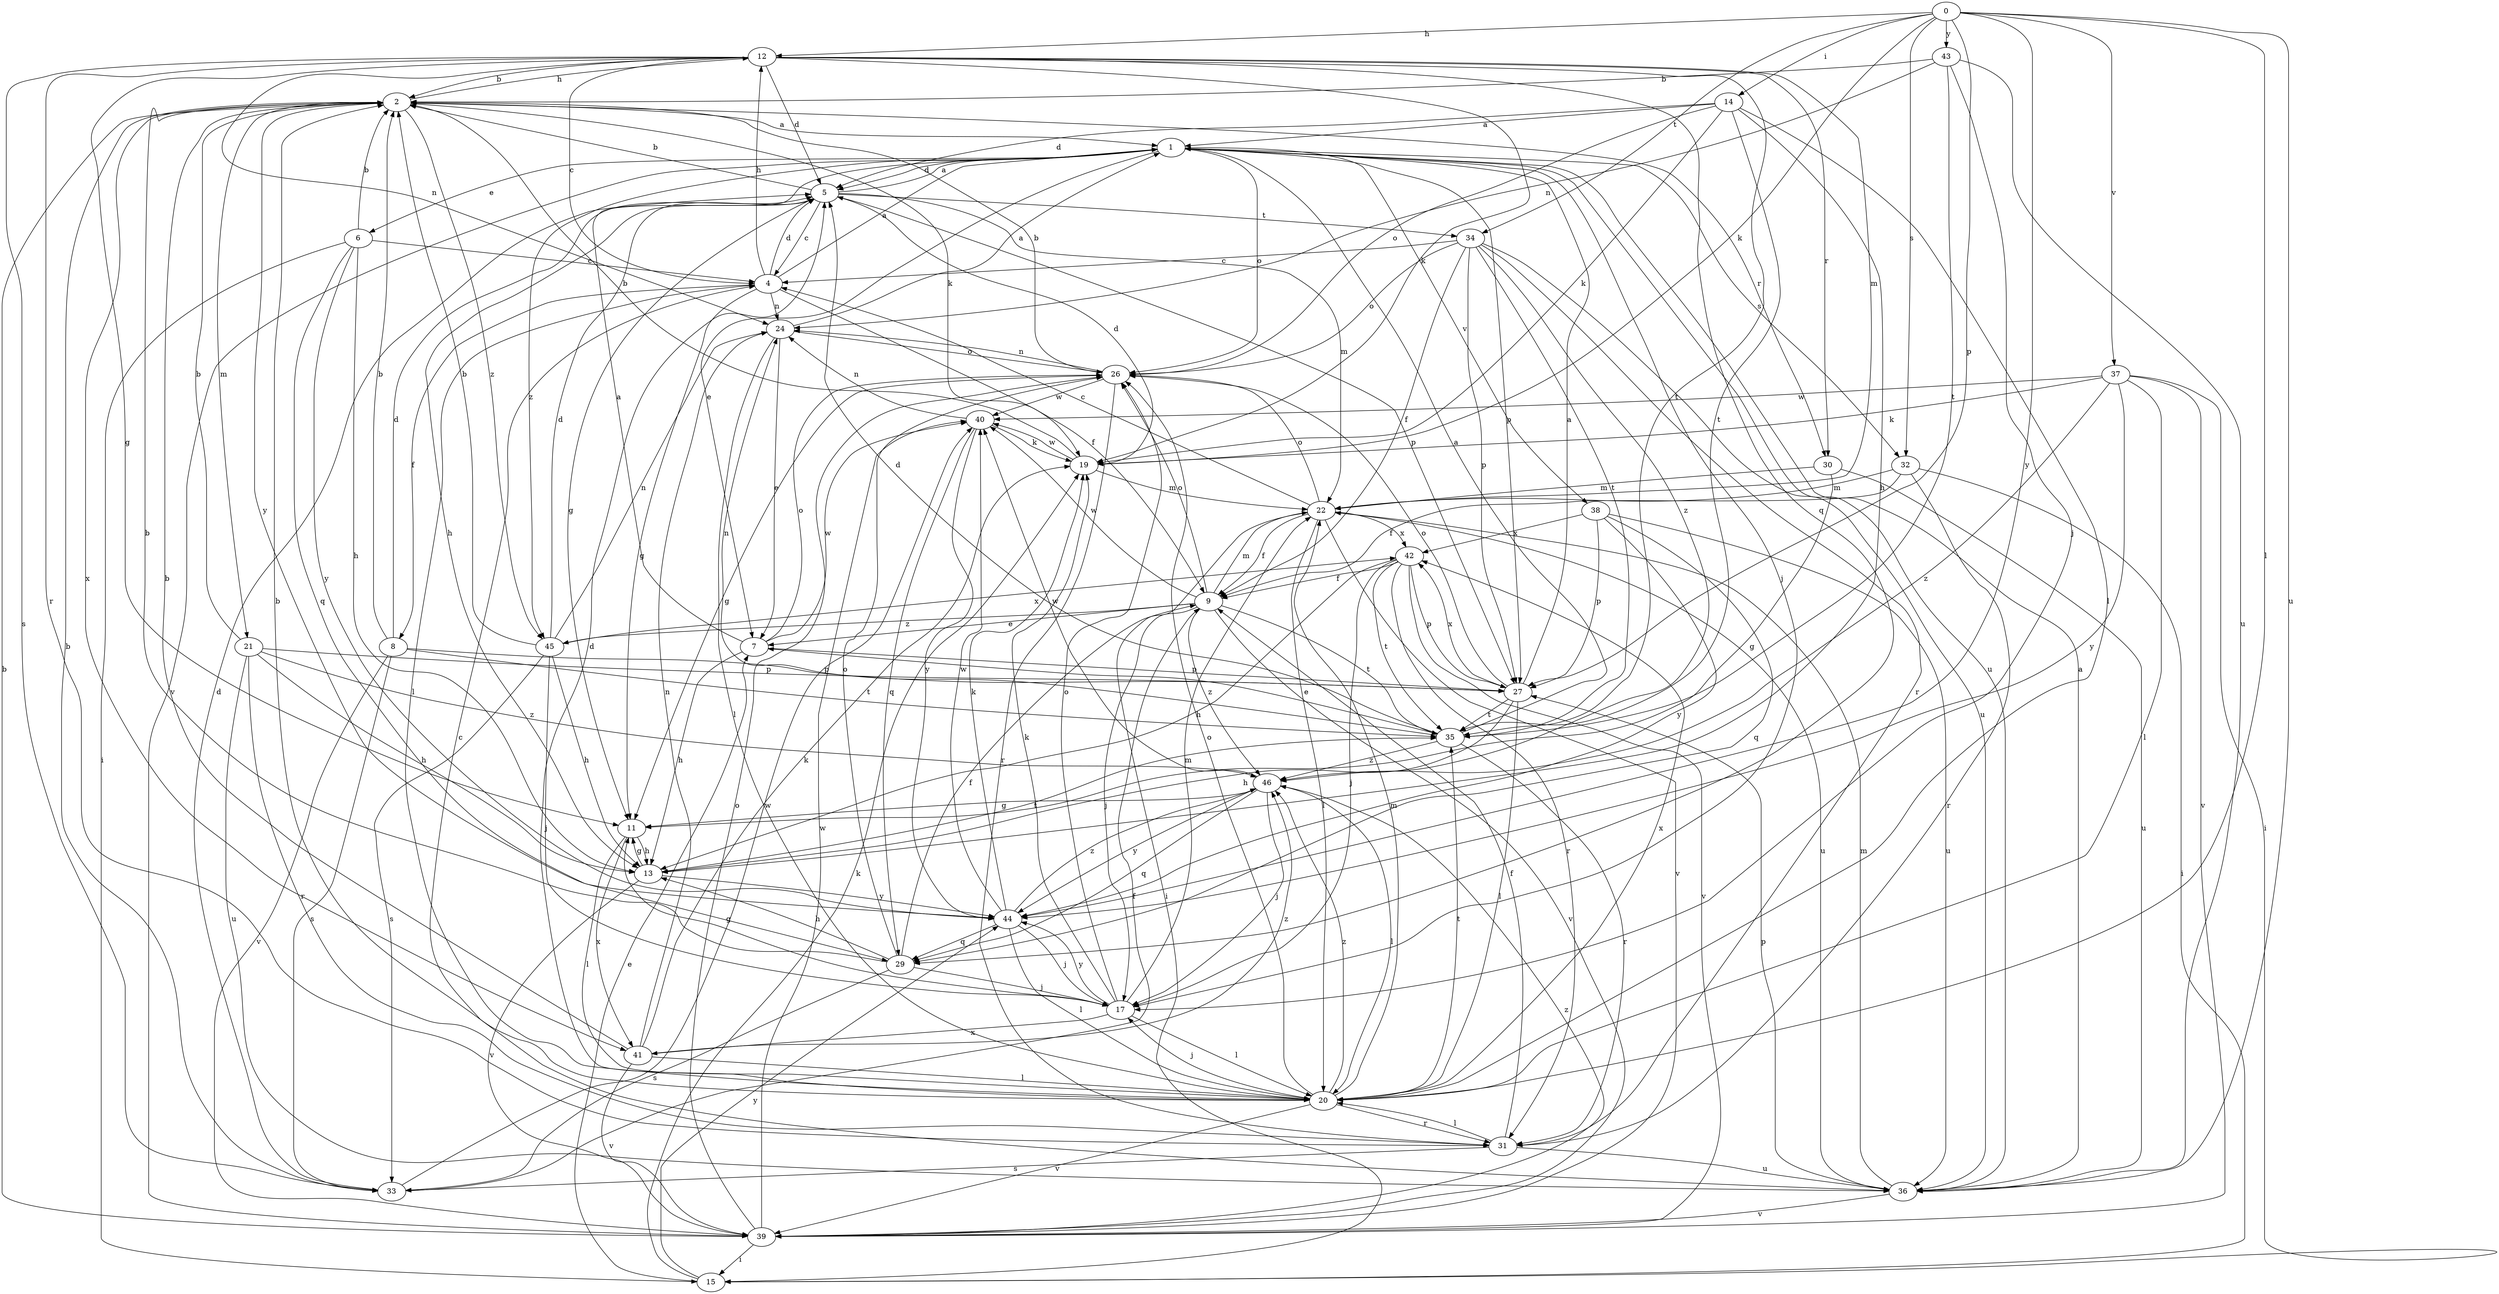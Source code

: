 strict digraph  {
0;
1;
2;
4;
5;
6;
7;
8;
9;
11;
12;
13;
14;
15;
17;
19;
20;
21;
22;
24;
26;
27;
29;
30;
31;
32;
33;
34;
35;
36;
37;
38;
39;
40;
41;
42;
43;
44;
45;
46;
0 -> 12  [label=h];
0 -> 14  [label=i];
0 -> 19  [label=k];
0 -> 20  [label=l];
0 -> 27  [label=p];
0 -> 32  [label=s];
0 -> 34  [label=t];
0 -> 36  [label=u];
0 -> 37  [label=v];
0 -> 43  [label=y];
0 -> 44  [label=y];
1 -> 5  [label=d];
1 -> 6  [label=e];
1 -> 7  [label=e];
1 -> 17  [label=j];
1 -> 26  [label=o];
1 -> 27  [label=p];
1 -> 32  [label=s];
1 -> 36  [label=u];
1 -> 38  [label=v];
1 -> 39  [label=v];
1 -> 45  [label=z];
2 -> 1  [label=a];
2 -> 12  [label=h];
2 -> 19  [label=k];
2 -> 21  [label=m];
2 -> 30  [label=r];
2 -> 41  [label=x];
2 -> 44  [label=y];
2 -> 45  [label=z];
4 -> 1  [label=a];
4 -> 5  [label=d];
4 -> 8  [label=f];
4 -> 9  [label=f];
4 -> 11  [label=g];
4 -> 12  [label=h];
4 -> 20  [label=l];
4 -> 24  [label=n];
5 -> 1  [label=a];
5 -> 2  [label=b];
5 -> 4  [label=c];
5 -> 11  [label=g];
5 -> 13  [label=h];
5 -> 22  [label=m];
5 -> 27  [label=p];
5 -> 34  [label=t];
6 -> 2  [label=b];
6 -> 4  [label=c];
6 -> 13  [label=h];
6 -> 15  [label=i];
6 -> 29  [label=q];
6 -> 44  [label=y];
7 -> 1  [label=a];
7 -> 13  [label=h];
7 -> 26  [label=o];
7 -> 27  [label=p];
7 -> 40  [label=w];
8 -> 2  [label=b];
8 -> 5  [label=d];
8 -> 27  [label=p];
8 -> 33  [label=s];
8 -> 35  [label=t];
8 -> 39  [label=v];
9 -> 7  [label=e];
9 -> 17  [label=j];
9 -> 22  [label=m];
9 -> 26  [label=o];
9 -> 35  [label=t];
9 -> 39  [label=v];
9 -> 40  [label=w];
9 -> 45  [label=z];
9 -> 46  [label=z];
11 -> 13  [label=h];
11 -> 20  [label=l];
11 -> 41  [label=x];
12 -> 2  [label=b];
12 -> 4  [label=c];
12 -> 5  [label=d];
12 -> 11  [label=g];
12 -> 19  [label=k];
12 -> 22  [label=m];
12 -> 24  [label=n];
12 -> 29  [label=q];
12 -> 30  [label=r];
12 -> 31  [label=r];
12 -> 33  [label=s];
12 -> 35  [label=t];
13 -> 11  [label=g];
13 -> 35  [label=t];
13 -> 39  [label=v];
13 -> 44  [label=y];
14 -> 1  [label=a];
14 -> 5  [label=d];
14 -> 13  [label=h];
14 -> 19  [label=k];
14 -> 20  [label=l];
14 -> 26  [label=o];
14 -> 35  [label=t];
15 -> 7  [label=e];
15 -> 19  [label=k];
15 -> 44  [label=y];
17 -> 11  [label=g];
17 -> 19  [label=k];
17 -> 20  [label=l];
17 -> 22  [label=m];
17 -> 26  [label=o];
17 -> 41  [label=x];
17 -> 44  [label=y];
19 -> 2  [label=b];
19 -> 5  [label=d];
19 -> 22  [label=m];
19 -> 40  [label=w];
20 -> 2  [label=b];
20 -> 5  [label=d];
20 -> 17  [label=j];
20 -> 22  [label=m];
20 -> 26  [label=o];
20 -> 31  [label=r];
20 -> 35  [label=t];
20 -> 39  [label=v];
20 -> 42  [label=x];
20 -> 46  [label=z];
21 -> 2  [label=b];
21 -> 13  [label=h];
21 -> 27  [label=p];
21 -> 31  [label=r];
21 -> 36  [label=u];
21 -> 46  [label=z];
22 -> 4  [label=c];
22 -> 9  [label=f];
22 -> 15  [label=i];
22 -> 20  [label=l];
22 -> 26  [label=o];
22 -> 36  [label=u];
22 -> 39  [label=v];
22 -> 42  [label=x];
24 -> 1  [label=a];
24 -> 7  [label=e];
24 -> 20  [label=l];
24 -> 26  [label=o];
26 -> 2  [label=b];
26 -> 11  [label=g];
26 -> 24  [label=n];
26 -> 31  [label=r];
26 -> 40  [label=w];
27 -> 1  [label=a];
27 -> 13  [label=h];
27 -> 20  [label=l];
27 -> 26  [label=o];
27 -> 35  [label=t];
27 -> 42  [label=x];
29 -> 2  [label=b];
29 -> 9  [label=f];
29 -> 13  [label=h];
29 -> 17  [label=j];
29 -> 26  [label=o];
29 -> 33  [label=s];
30 -> 11  [label=g];
30 -> 22  [label=m];
30 -> 36  [label=u];
31 -> 9  [label=f];
31 -> 20  [label=l];
31 -> 33  [label=s];
31 -> 36  [label=u];
32 -> 9  [label=f];
32 -> 15  [label=i];
32 -> 22  [label=m];
32 -> 31  [label=r];
33 -> 2  [label=b];
33 -> 5  [label=d];
33 -> 9  [label=f];
33 -> 40  [label=w];
34 -> 4  [label=c];
34 -> 9  [label=f];
34 -> 26  [label=o];
34 -> 27  [label=p];
34 -> 31  [label=r];
34 -> 35  [label=t];
34 -> 36  [label=u];
34 -> 46  [label=z];
35 -> 1  [label=a];
35 -> 5  [label=d];
35 -> 7  [label=e];
35 -> 24  [label=n];
35 -> 31  [label=r];
35 -> 46  [label=z];
36 -> 1  [label=a];
36 -> 4  [label=c];
36 -> 22  [label=m];
36 -> 27  [label=p];
36 -> 39  [label=v];
37 -> 15  [label=i];
37 -> 19  [label=k];
37 -> 20  [label=l];
37 -> 39  [label=v];
37 -> 40  [label=w];
37 -> 44  [label=y];
37 -> 46  [label=z];
38 -> 27  [label=p];
38 -> 29  [label=q];
38 -> 36  [label=u];
38 -> 42  [label=x];
38 -> 44  [label=y];
39 -> 2  [label=b];
39 -> 15  [label=i];
39 -> 26  [label=o];
39 -> 40  [label=w];
39 -> 46  [label=z];
40 -> 19  [label=k];
40 -> 24  [label=n];
40 -> 29  [label=q];
40 -> 44  [label=y];
41 -> 2  [label=b];
41 -> 19  [label=k];
41 -> 20  [label=l];
41 -> 24  [label=n];
41 -> 39  [label=v];
41 -> 46  [label=z];
42 -> 9  [label=f];
42 -> 13  [label=h];
42 -> 17  [label=j];
42 -> 27  [label=p];
42 -> 31  [label=r];
42 -> 35  [label=t];
42 -> 39  [label=v];
43 -> 2  [label=b];
43 -> 17  [label=j];
43 -> 24  [label=n];
43 -> 35  [label=t];
43 -> 36  [label=u];
44 -> 17  [label=j];
44 -> 19  [label=k];
44 -> 20  [label=l];
44 -> 29  [label=q];
44 -> 40  [label=w];
44 -> 46  [label=z];
45 -> 2  [label=b];
45 -> 5  [label=d];
45 -> 13  [label=h];
45 -> 17  [label=j];
45 -> 24  [label=n];
45 -> 33  [label=s];
45 -> 42  [label=x];
46 -> 11  [label=g];
46 -> 17  [label=j];
46 -> 20  [label=l];
46 -> 29  [label=q];
46 -> 40  [label=w];
46 -> 44  [label=y];
}
